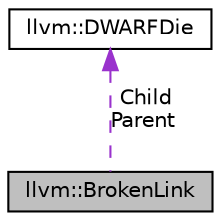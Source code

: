 digraph "llvm::BrokenLink"
{
 // LATEX_PDF_SIZE
  bgcolor="transparent";
  edge [fontname="Helvetica",fontsize="10",labelfontname="Helvetica",labelfontsize="10"];
  node [fontname="Helvetica",fontsize="10",shape=record];
  Node1 [label="llvm::BrokenLink",height=0.2,width=0.4,color="black", fillcolor="grey75", style="filled", fontcolor="black",tooltip="A broken link in the keep chain."];
  Node2 -> Node1 [dir="back",color="darkorchid3",fontsize="10",style="dashed",label=" Child\nParent" ,fontname="Helvetica"];
  Node2 [label="llvm::DWARFDie",height=0.2,width=0.4,color="black",URL="$classllvm_1_1DWARFDie.html",tooltip="Utility class that carries the DWARF compile/type unit and the debug info entry in an object."];
}
